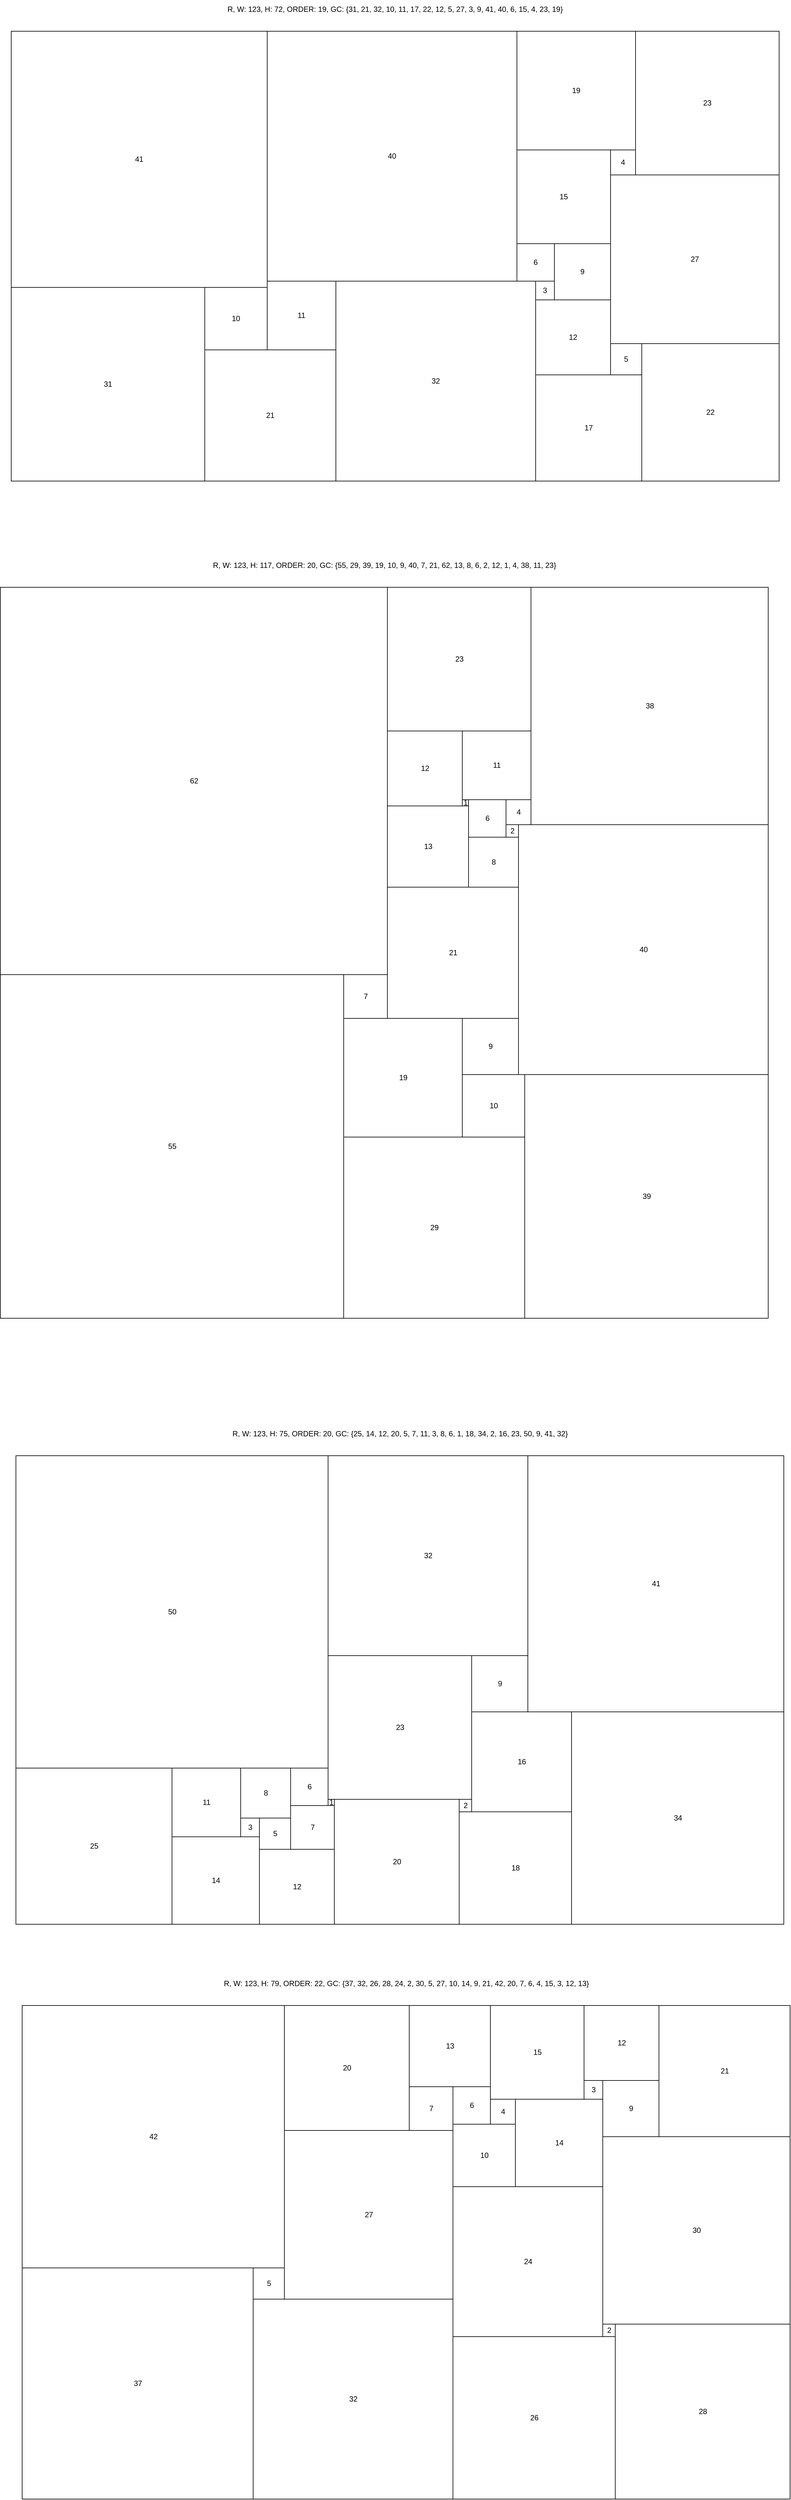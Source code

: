 <mxfile version="21.2.1" type="device">
  <diagram name="Page-1" id="H1nZVYqxkzLZFgEqRADx">
    <mxGraphModel dx="-324" dy="3057" grid="1" gridSize="10" guides="1" tooltips="1" connect="1" arrows="1" fold="1" page="1" pageScale="1" pageWidth="850" pageHeight="1100" math="0" shadow="0">
      <root>
        <mxCell id="0" />
        <mxCell id="1" parent="0" />
        <mxCell id="AsBp8XiL8Dx4Y6rQVwFH-10909" value="R, W: 123, H: 72, ORDER: 19, GC: {31, 21, 32, 10, 11, 17, 22, 12, 5, 27, 3, 9, 41, 40, 6, 15, 4, 23, 19} " style="text;html=1;strokeColor=none;fillColor=none;align=center;verticalAlign=middle;whiteSpace=wrap;rounded=0;flipV=1;" parent="1" vertex="1">
          <mxGeometry x="2610" width="1230" height="30" as="geometry" />
        </mxCell>
        <mxCell id="AsBp8XiL8Dx4Y6rQVwFH-16451" value="R, W: 123, H: 117, ORDER: 20, GC: {55, 29, 39, 19, 10, 9, 40, 7, 21, 62, 13, 8, 6, 2, 12, 1, 4, 38, 11, 23} " style="text;html=1;strokeColor=none;fillColor=none;align=center;verticalAlign=middle;whiteSpace=wrap;rounded=0;flipV=1;" parent="1" vertex="1">
          <mxGeometry x="2592.5" y="890" width="1230" height="30" as="geometry" />
        </mxCell>
        <mxCell id="AsBp8XiL8Dx4Y6rQVwFH-16493" value="R, W: 123, H: 75, ORDER: 20, GC: {25, 14, 12, 20, 5, 7, 11, 3, 8, 6, 1, 18, 34, 2, 16, 23, 50, 9, 41, 32} " style="text;html=1;strokeColor=none;fillColor=none;align=center;verticalAlign=middle;whiteSpace=wrap;rounded=0;flipV=1;" parent="1" vertex="1">
          <mxGeometry x="2617.5" y="2280" width="1230" height="30" as="geometry" />
        </mxCell>
        <mxCell id="AsBp8XiL8Dx4Y6rQVwFH-38799" value="R, W: 123, H: 79, ORDER: 22, GC: {37, 32, 26, 28, 24, 2, 30, 5, 27, 10, 14, 9, 21, 42, 20, 7, 6, 4, 15, 3, 12, 13} " style="text;html=1;strokeColor=none;fillColor=none;align=center;verticalAlign=middle;whiteSpace=wrap;rounded=0;flipV=1;" parent="1" vertex="1">
          <mxGeometry x="2627.5" y="3160" width="1230" height="30" as="geometry" />
        </mxCell>
        <mxCell id="5wZEhNf2xmxFaOo6h8vf-1" value="" style="group;flipV=1;" vertex="1" connectable="0" parent="1">
          <mxGeometry x="2610" y="50" width="1230" height="720" as="geometry" />
        </mxCell>
        <mxCell id="761dnnyQ54j-Cl0NHfQN-10910" value="31" style="rounded=0;whiteSpace=wrap;html=1;" parent="5wZEhNf2xmxFaOo6h8vf-1" vertex="1">
          <mxGeometry y="410" width="310" height="310" as="geometry" />
        </mxCell>
        <mxCell id="761dnnyQ54j-Cl0NHfQN-10911" value="21" style="rounded=0;whiteSpace=wrap;html=1;" parent="5wZEhNf2xmxFaOo6h8vf-1" vertex="1">
          <mxGeometry x="310" y="510" width="210" height="210" as="geometry" />
        </mxCell>
        <mxCell id="761dnnyQ54j-Cl0NHfQN-10912" value="32" style="rounded=0;whiteSpace=wrap;html=1;" parent="5wZEhNf2xmxFaOo6h8vf-1" vertex="1">
          <mxGeometry x="520" y="400" width="320" height="320" as="geometry" />
        </mxCell>
        <mxCell id="761dnnyQ54j-Cl0NHfQN-10913" value="10" style="rounded=0;whiteSpace=wrap;html=1;" parent="5wZEhNf2xmxFaOo6h8vf-1" vertex="1">
          <mxGeometry x="310" y="410" width="100" height="100" as="geometry" />
        </mxCell>
        <mxCell id="761dnnyQ54j-Cl0NHfQN-10914" value="11" style="rounded=0;whiteSpace=wrap;html=1;" parent="5wZEhNf2xmxFaOo6h8vf-1" vertex="1">
          <mxGeometry x="410" y="400" width="110" height="110" as="geometry" />
        </mxCell>
        <mxCell id="761dnnyQ54j-Cl0NHfQN-10915" value="17" style="rounded=0;whiteSpace=wrap;html=1;" parent="5wZEhNf2xmxFaOo6h8vf-1" vertex="1">
          <mxGeometry x="840" y="550" width="170" height="170" as="geometry" />
        </mxCell>
        <mxCell id="761dnnyQ54j-Cl0NHfQN-10916" value="22" style="rounded=0;whiteSpace=wrap;html=1;" parent="5wZEhNf2xmxFaOo6h8vf-1" vertex="1">
          <mxGeometry x="1010" y="500" width="220" height="220" as="geometry" />
        </mxCell>
        <mxCell id="761dnnyQ54j-Cl0NHfQN-10917" value="12" style="rounded=0;whiteSpace=wrap;html=1;" parent="5wZEhNf2xmxFaOo6h8vf-1" vertex="1">
          <mxGeometry x="840" y="430" width="120" height="120" as="geometry" />
        </mxCell>
        <mxCell id="761dnnyQ54j-Cl0NHfQN-10918" value="5" style="rounded=0;whiteSpace=wrap;html=1;" parent="5wZEhNf2xmxFaOo6h8vf-1" vertex="1">
          <mxGeometry x="960" y="500" width="50" height="50" as="geometry" />
        </mxCell>
        <mxCell id="761dnnyQ54j-Cl0NHfQN-10919" value="27" style="rounded=0;whiteSpace=wrap;html=1;" parent="5wZEhNf2xmxFaOo6h8vf-1" vertex="1">
          <mxGeometry x="960" y="230" width="270" height="270" as="geometry" />
        </mxCell>
        <mxCell id="761dnnyQ54j-Cl0NHfQN-10920" value="3" style="rounded=0;whiteSpace=wrap;html=1;" parent="5wZEhNf2xmxFaOo6h8vf-1" vertex="1">
          <mxGeometry x="840" y="400" width="30" height="30" as="geometry" />
        </mxCell>
        <mxCell id="761dnnyQ54j-Cl0NHfQN-10921" value="9" style="rounded=0;whiteSpace=wrap;html=1;" parent="5wZEhNf2xmxFaOo6h8vf-1" vertex="1">
          <mxGeometry x="870" y="340" width="90" height="90" as="geometry" />
        </mxCell>
        <mxCell id="761dnnyQ54j-Cl0NHfQN-10922" value="41" style="rounded=0;whiteSpace=wrap;html=1;" parent="5wZEhNf2xmxFaOo6h8vf-1" vertex="1">
          <mxGeometry width="410" height="410" as="geometry" />
        </mxCell>
        <mxCell id="761dnnyQ54j-Cl0NHfQN-10923" value="40" style="rounded=0;whiteSpace=wrap;html=1;" parent="5wZEhNf2xmxFaOo6h8vf-1" vertex="1">
          <mxGeometry x="410" width="400" height="400" as="geometry" />
        </mxCell>
        <mxCell id="761dnnyQ54j-Cl0NHfQN-10924" value="6" style="rounded=0;whiteSpace=wrap;html=1;" parent="5wZEhNf2xmxFaOo6h8vf-1" vertex="1">
          <mxGeometry x="810" y="340" width="60" height="60" as="geometry" />
        </mxCell>
        <mxCell id="761dnnyQ54j-Cl0NHfQN-10925" value="15" style="rounded=0;whiteSpace=wrap;html=1;" parent="5wZEhNf2xmxFaOo6h8vf-1" vertex="1">
          <mxGeometry x="810" y="190" width="150" height="150" as="geometry" />
        </mxCell>
        <mxCell id="761dnnyQ54j-Cl0NHfQN-10926" value="4" style="rounded=0;whiteSpace=wrap;html=1;" parent="5wZEhNf2xmxFaOo6h8vf-1" vertex="1">
          <mxGeometry x="960" y="190" width="40" height="40" as="geometry" />
        </mxCell>
        <mxCell id="761dnnyQ54j-Cl0NHfQN-10927" value="23" style="rounded=0;whiteSpace=wrap;html=1;" parent="5wZEhNf2xmxFaOo6h8vf-1" vertex="1">
          <mxGeometry x="1000" width="230" height="230" as="geometry" />
        </mxCell>
        <mxCell id="761dnnyQ54j-Cl0NHfQN-10928" value="19" style="rounded=0;whiteSpace=wrap;html=1;" parent="5wZEhNf2xmxFaOo6h8vf-1" vertex="1">
          <mxGeometry x="810" width="190" height="190" as="geometry" />
        </mxCell>
        <mxCell id="5wZEhNf2xmxFaOo6h8vf-2" value="" style="group;flipV=1;" vertex="1" connectable="0" parent="1">
          <mxGeometry x="2592.5" y="940" width="1230" height="1170" as="geometry" />
        </mxCell>
        <mxCell id="761dnnyQ54j-Cl0NHfQN-16452" value="55" style="rounded=0;whiteSpace=wrap;html=1;" parent="5wZEhNf2xmxFaOo6h8vf-2" vertex="1">
          <mxGeometry y="620" width="550" height="550" as="geometry" />
        </mxCell>
        <mxCell id="761dnnyQ54j-Cl0NHfQN-16453" value="29" style="rounded=0;whiteSpace=wrap;html=1;" parent="5wZEhNf2xmxFaOo6h8vf-2" vertex="1">
          <mxGeometry x="550" y="880" width="290" height="290" as="geometry" />
        </mxCell>
        <mxCell id="761dnnyQ54j-Cl0NHfQN-16454" value="39" style="rounded=0;whiteSpace=wrap;html=1;" parent="5wZEhNf2xmxFaOo6h8vf-2" vertex="1">
          <mxGeometry x="840" y="780" width="390" height="390" as="geometry" />
        </mxCell>
        <mxCell id="761dnnyQ54j-Cl0NHfQN-16455" value="19" style="rounded=0;whiteSpace=wrap;html=1;" parent="5wZEhNf2xmxFaOo6h8vf-2" vertex="1">
          <mxGeometry x="550" y="690" width="190" height="190" as="geometry" />
        </mxCell>
        <mxCell id="761dnnyQ54j-Cl0NHfQN-16456" value="10" style="rounded=0;whiteSpace=wrap;html=1;" parent="5wZEhNf2xmxFaOo6h8vf-2" vertex="1">
          <mxGeometry x="740" y="780" width="100" height="100" as="geometry" />
        </mxCell>
        <mxCell id="761dnnyQ54j-Cl0NHfQN-16457" value="9" style="rounded=0;whiteSpace=wrap;html=1;" parent="5wZEhNf2xmxFaOo6h8vf-2" vertex="1">
          <mxGeometry x="740" y="690" width="90" height="90" as="geometry" />
        </mxCell>
        <mxCell id="761dnnyQ54j-Cl0NHfQN-16458" value="40" style="rounded=0;whiteSpace=wrap;html=1;" parent="5wZEhNf2xmxFaOo6h8vf-2" vertex="1">
          <mxGeometry x="830" y="380" width="400" height="400" as="geometry" />
        </mxCell>
        <mxCell id="761dnnyQ54j-Cl0NHfQN-16459" value="7" style="rounded=0;whiteSpace=wrap;html=1;" parent="5wZEhNf2xmxFaOo6h8vf-2" vertex="1">
          <mxGeometry x="550" y="620" width="70" height="70" as="geometry" />
        </mxCell>
        <mxCell id="761dnnyQ54j-Cl0NHfQN-16460" value="21" style="rounded=0;whiteSpace=wrap;html=1;" parent="5wZEhNf2xmxFaOo6h8vf-2" vertex="1">
          <mxGeometry x="620" y="480" width="210" height="210" as="geometry" />
        </mxCell>
        <mxCell id="761dnnyQ54j-Cl0NHfQN-16461" value="62" style="rounded=0;whiteSpace=wrap;html=1;" parent="5wZEhNf2xmxFaOo6h8vf-2" vertex="1">
          <mxGeometry width="620" height="620" as="geometry" />
        </mxCell>
        <mxCell id="761dnnyQ54j-Cl0NHfQN-16462" value="13" style="rounded=0;whiteSpace=wrap;html=1;" parent="5wZEhNf2xmxFaOo6h8vf-2" vertex="1">
          <mxGeometry x="620" y="350" width="130" height="130" as="geometry" />
        </mxCell>
        <mxCell id="761dnnyQ54j-Cl0NHfQN-16463" value="8" style="rounded=0;whiteSpace=wrap;html=1;" parent="5wZEhNf2xmxFaOo6h8vf-2" vertex="1">
          <mxGeometry x="750" y="400" width="80" height="80" as="geometry" />
        </mxCell>
        <mxCell id="761dnnyQ54j-Cl0NHfQN-16464" value="6" style="rounded=0;whiteSpace=wrap;html=1;" parent="5wZEhNf2xmxFaOo6h8vf-2" vertex="1">
          <mxGeometry x="750" y="340" width="60" height="60" as="geometry" />
        </mxCell>
        <mxCell id="761dnnyQ54j-Cl0NHfQN-16465" value="2" style="rounded=0;whiteSpace=wrap;html=1;" parent="5wZEhNf2xmxFaOo6h8vf-2" vertex="1">
          <mxGeometry x="810" y="380" width="20" height="20" as="geometry" />
        </mxCell>
        <mxCell id="761dnnyQ54j-Cl0NHfQN-16466" value="12" style="rounded=0;whiteSpace=wrap;html=1;" parent="5wZEhNf2xmxFaOo6h8vf-2" vertex="1">
          <mxGeometry x="620" y="230" width="120" height="120" as="geometry" />
        </mxCell>
        <mxCell id="761dnnyQ54j-Cl0NHfQN-16467" value="1" style="rounded=0;whiteSpace=wrap;html=1;" parent="5wZEhNf2xmxFaOo6h8vf-2" vertex="1">
          <mxGeometry x="740" y="340" width="10" height="10" as="geometry" />
        </mxCell>
        <mxCell id="761dnnyQ54j-Cl0NHfQN-16468" value="4" style="rounded=0;whiteSpace=wrap;html=1;" parent="5wZEhNf2xmxFaOo6h8vf-2" vertex="1">
          <mxGeometry x="810" y="340" width="40" height="40" as="geometry" />
        </mxCell>
        <mxCell id="761dnnyQ54j-Cl0NHfQN-16469" value="38" style="rounded=0;whiteSpace=wrap;html=1;" parent="5wZEhNf2xmxFaOo6h8vf-2" vertex="1">
          <mxGeometry x="850" width="380" height="380" as="geometry" />
        </mxCell>
        <mxCell id="761dnnyQ54j-Cl0NHfQN-16470" value="11" style="rounded=0;whiteSpace=wrap;html=1;" parent="5wZEhNf2xmxFaOo6h8vf-2" vertex="1">
          <mxGeometry x="740" y="230" width="110" height="110" as="geometry" />
        </mxCell>
        <mxCell id="761dnnyQ54j-Cl0NHfQN-16471" value="23" style="rounded=0;whiteSpace=wrap;html=1;" parent="5wZEhNf2xmxFaOo6h8vf-2" vertex="1">
          <mxGeometry x="620" width="230" height="230" as="geometry" />
        </mxCell>
        <mxCell id="5wZEhNf2xmxFaOo6h8vf-3" value="" style="group;flipV=1;" vertex="1" connectable="0" parent="1">
          <mxGeometry x="2617.5" y="2330" width="1230" height="750" as="geometry" />
        </mxCell>
        <mxCell id="761dnnyQ54j-Cl0NHfQN-16494" value="25" style="rounded=0;whiteSpace=wrap;html=1;" parent="5wZEhNf2xmxFaOo6h8vf-3" vertex="1">
          <mxGeometry y="500" width="250" height="250" as="geometry" />
        </mxCell>
        <mxCell id="761dnnyQ54j-Cl0NHfQN-16495" value="14" style="rounded=0;whiteSpace=wrap;html=1;" parent="5wZEhNf2xmxFaOo6h8vf-3" vertex="1">
          <mxGeometry x="250" y="610" width="140" height="140" as="geometry" />
        </mxCell>
        <mxCell id="761dnnyQ54j-Cl0NHfQN-16496" value="12" style="rounded=0;whiteSpace=wrap;html=1;" parent="5wZEhNf2xmxFaOo6h8vf-3" vertex="1">
          <mxGeometry x="390" y="630" width="120" height="120" as="geometry" />
        </mxCell>
        <mxCell id="761dnnyQ54j-Cl0NHfQN-16497" value="20" style="rounded=0;whiteSpace=wrap;html=1;" parent="5wZEhNf2xmxFaOo6h8vf-3" vertex="1">
          <mxGeometry x="510" y="550" width="200" height="200" as="geometry" />
        </mxCell>
        <mxCell id="761dnnyQ54j-Cl0NHfQN-16498" value="5" style="rounded=0;whiteSpace=wrap;html=1;" parent="5wZEhNf2xmxFaOo6h8vf-3" vertex="1">
          <mxGeometry x="390" y="580" width="50" height="50" as="geometry" />
        </mxCell>
        <mxCell id="761dnnyQ54j-Cl0NHfQN-16499" value="7" style="rounded=0;whiteSpace=wrap;html=1;" parent="5wZEhNf2xmxFaOo6h8vf-3" vertex="1">
          <mxGeometry x="440" y="560" width="70" height="70" as="geometry" />
        </mxCell>
        <mxCell id="761dnnyQ54j-Cl0NHfQN-16500" value="11" style="rounded=0;whiteSpace=wrap;html=1;" parent="5wZEhNf2xmxFaOo6h8vf-3" vertex="1">
          <mxGeometry x="250" y="500" width="110" height="110" as="geometry" />
        </mxCell>
        <mxCell id="761dnnyQ54j-Cl0NHfQN-16501" value="3" style="rounded=0;whiteSpace=wrap;html=1;" parent="5wZEhNf2xmxFaOo6h8vf-3" vertex="1">
          <mxGeometry x="360" y="580" width="30" height="30" as="geometry" />
        </mxCell>
        <mxCell id="761dnnyQ54j-Cl0NHfQN-16502" value="8" style="rounded=0;whiteSpace=wrap;html=1;" parent="5wZEhNf2xmxFaOo6h8vf-3" vertex="1">
          <mxGeometry x="360" y="500" width="80" height="80" as="geometry" />
        </mxCell>
        <mxCell id="761dnnyQ54j-Cl0NHfQN-16503" value="6" style="rounded=0;whiteSpace=wrap;html=1;" parent="5wZEhNf2xmxFaOo6h8vf-3" vertex="1">
          <mxGeometry x="440" y="500" width="60" height="60" as="geometry" />
        </mxCell>
        <mxCell id="761dnnyQ54j-Cl0NHfQN-16504" value="1" style="rounded=0;whiteSpace=wrap;html=1;" parent="5wZEhNf2xmxFaOo6h8vf-3" vertex="1">
          <mxGeometry x="500" y="550" width="10" height="10" as="geometry" />
        </mxCell>
        <mxCell id="761dnnyQ54j-Cl0NHfQN-16505" value="18" style="rounded=0;whiteSpace=wrap;html=1;" parent="5wZEhNf2xmxFaOo6h8vf-3" vertex="1">
          <mxGeometry x="710" y="570" width="180" height="180" as="geometry" />
        </mxCell>
        <mxCell id="761dnnyQ54j-Cl0NHfQN-16506" value="34" style="rounded=0;whiteSpace=wrap;html=1;" parent="5wZEhNf2xmxFaOo6h8vf-3" vertex="1">
          <mxGeometry x="890" y="410" width="340" height="340" as="geometry" />
        </mxCell>
        <mxCell id="761dnnyQ54j-Cl0NHfQN-16507" value="2" style="rounded=0;whiteSpace=wrap;html=1;" parent="5wZEhNf2xmxFaOo6h8vf-3" vertex="1">
          <mxGeometry x="710" y="550" width="20" height="20" as="geometry" />
        </mxCell>
        <mxCell id="761dnnyQ54j-Cl0NHfQN-16508" value="16" style="rounded=0;whiteSpace=wrap;html=1;" parent="5wZEhNf2xmxFaOo6h8vf-3" vertex="1">
          <mxGeometry x="730" y="410" width="160" height="160" as="geometry" />
        </mxCell>
        <mxCell id="761dnnyQ54j-Cl0NHfQN-16509" value="23" style="rounded=0;whiteSpace=wrap;html=1;" parent="5wZEhNf2xmxFaOo6h8vf-3" vertex="1">
          <mxGeometry x="500" y="320" width="230" height="230" as="geometry" />
        </mxCell>
        <mxCell id="761dnnyQ54j-Cl0NHfQN-16510" value="50" style="rounded=0;whiteSpace=wrap;html=1;" parent="5wZEhNf2xmxFaOo6h8vf-3" vertex="1">
          <mxGeometry width="500" height="500" as="geometry" />
        </mxCell>
        <mxCell id="761dnnyQ54j-Cl0NHfQN-16511" value="9" style="rounded=0;whiteSpace=wrap;html=1;" parent="5wZEhNf2xmxFaOo6h8vf-3" vertex="1">
          <mxGeometry x="730" y="320" width="90" height="90" as="geometry" />
        </mxCell>
        <mxCell id="761dnnyQ54j-Cl0NHfQN-16512" value="41" style="rounded=0;whiteSpace=wrap;html=1;" parent="5wZEhNf2xmxFaOo6h8vf-3" vertex="1">
          <mxGeometry x="820" width="410" height="410" as="geometry" />
        </mxCell>
        <mxCell id="761dnnyQ54j-Cl0NHfQN-16513" value="32" style="rounded=0;whiteSpace=wrap;html=1;" parent="5wZEhNf2xmxFaOo6h8vf-3" vertex="1">
          <mxGeometry x="500" width="320" height="320" as="geometry" />
        </mxCell>
        <mxCell id="5wZEhNf2xmxFaOo6h8vf-4" value="" style="group;flipV=1;" vertex="1" connectable="0" parent="1">
          <mxGeometry x="2627.5" y="3210" width="1230" height="790" as="geometry" />
        </mxCell>
        <mxCell id="761dnnyQ54j-Cl0NHfQN-38800" value="37" style="rounded=0;whiteSpace=wrap;html=1;" parent="5wZEhNf2xmxFaOo6h8vf-4" vertex="1">
          <mxGeometry y="420" width="370" height="370" as="geometry" />
        </mxCell>
        <mxCell id="761dnnyQ54j-Cl0NHfQN-38801" value="32" style="rounded=0;whiteSpace=wrap;html=1;" parent="5wZEhNf2xmxFaOo6h8vf-4" vertex="1">
          <mxGeometry x="370" y="470" width="320" height="320" as="geometry" />
        </mxCell>
        <mxCell id="761dnnyQ54j-Cl0NHfQN-38802" value="26" style="rounded=0;whiteSpace=wrap;html=1;" parent="5wZEhNf2xmxFaOo6h8vf-4" vertex="1">
          <mxGeometry x="690" y="530" width="260" height="260" as="geometry" />
        </mxCell>
        <mxCell id="761dnnyQ54j-Cl0NHfQN-38803" value="28" style="rounded=0;whiteSpace=wrap;html=1;" parent="5wZEhNf2xmxFaOo6h8vf-4" vertex="1">
          <mxGeometry x="950" y="510" width="280" height="280" as="geometry" />
        </mxCell>
        <mxCell id="761dnnyQ54j-Cl0NHfQN-38804" value="24" style="rounded=0;whiteSpace=wrap;html=1;" parent="5wZEhNf2xmxFaOo6h8vf-4" vertex="1">
          <mxGeometry x="690" y="290" width="240" height="240" as="geometry" />
        </mxCell>
        <mxCell id="761dnnyQ54j-Cl0NHfQN-38805" value="2" style="rounded=0;whiteSpace=wrap;html=1;" parent="5wZEhNf2xmxFaOo6h8vf-4" vertex="1">
          <mxGeometry x="930" y="510" width="20" height="20" as="geometry" />
        </mxCell>
        <mxCell id="761dnnyQ54j-Cl0NHfQN-38806" value="30" style="rounded=0;whiteSpace=wrap;html=1;" parent="5wZEhNf2xmxFaOo6h8vf-4" vertex="1">
          <mxGeometry x="930" y="210" width="300" height="300" as="geometry" />
        </mxCell>
        <mxCell id="761dnnyQ54j-Cl0NHfQN-38807" value="5" style="rounded=0;whiteSpace=wrap;html=1;" parent="5wZEhNf2xmxFaOo6h8vf-4" vertex="1">
          <mxGeometry x="370" y="420" width="50" height="50" as="geometry" />
        </mxCell>
        <mxCell id="761dnnyQ54j-Cl0NHfQN-38808" value="27" style="rounded=0;whiteSpace=wrap;html=1;" parent="5wZEhNf2xmxFaOo6h8vf-4" vertex="1">
          <mxGeometry x="420" y="200" width="270" height="270" as="geometry" />
        </mxCell>
        <mxCell id="761dnnyQ54j-Cl0NHfQN-38809" value="10" style="rounded=0;whiteSpace=wrap;html=1;" parent="5wZEhNf2xmxFaOo6h8vf-4" vertex="1">
          <mxGeometry x="690" y="190" width="100" height="100" as="geometry" />
        </mxCell>
        <mxCell id="761dnnyQ54j-Cl0NHfQN-38810" value="14" style="rounded=0;whiteSpace=wrap;html=1;" parent="5wZEhNf2xmxFaOo6h8vf-4" vertex="1">
          <mxGeometry x="790" y="150" width="140" height="140" as="geometry" />
        </mxCell>
        <mxCell id="761dnnyQ54j-Cl0NHfQN-38811" value="9" style="rounded=0;whiteSpace=wrap;html=1;" parent="5wZEhNf2xmxFaOo6h8vf-4" vertex="1">
          <mxGeometry x="930" y="120" width="90" height="90" as="geometry" />
        </mxCell>
        <mxCell id="761dnnyQ54j-Cl0NHfQN-38812" value="21" style="rounded=0;whiteSpace=wrap;html=1;" parent="5wZEhNf2xmxFaOo6h8vf-4" vertex="1">
          <mxGeometry x="1020" width="210" height="210" as="geometry" />
        </mxCell>
        <mxCell id="761dnnyQ54j-Cl0NHfQN-38813" value="42" style="rounded=0;whiteSpace=wrap;html=1;" parent="5wZEhNf2xmxFaOo6h8vf-4" vertex="1">
          <mxGeometry width="420" height="420" as="geometry" />
        </mxCell>
        <mxCell id="761dnnyQ54j-Cl0NHfQN-38814" value="20" style="rounded=0;whiteSpace=wrap;html=1;" parent="5wZEhNf2xmxFaOo6h8vf-4" vertex="1">
          <mxGeometry x="420" width="200" height="200" as="geometry" />
        </mxCell>
        <mxCell id="761dnnyQ54j-Cl0NHfQN-38815" value="7" style="rounded=0;whiteSpace=wrap;html=1;" parent="5wZEhNf2xmxFaOo6h8vf-4" vertex="1">
          <mxGeometry x="620" y="130" width="70" height="70" as="geometry" />
        </mxCell>
        <mxCell id="761dnnyQ54j-Cl0NHfQN-38816" value="6" style="rounded=0;whiteSpace=wrap;html=1;" parent="5wZEhNf2xmxFaOo6h8vf-4" vertex="1">
          <mxGeometry x="690" y="130" width="60" height="60" as="geometry" />
        </mxCell>
        <mxCell id="761dnnyQ54j-Cl0NHfQN-38817" value="4" style="rounded=0;whiteSpace=wrap;html=1;" parent="5wZEhNf2xmxFaOo6h8vf-4" vertex="1">
          <mxGeometry x="750" y="150" width="40" height="40" as="geometry" />
        </mxCell>
        <mxCell id="761dnnyQ54j-Cl0NHfQN-38818" value="15" style="rounded=0;whiteSpace=wrap;html=1;" parent="5wZEhNf2xmxFaOo6h8vf-4" vertex="1">
          <mxGeometry x="750" width="150" height="150" as="geometry" />
        </mxCell>
        <mxCell id="761dnnyQ54j-Cl0NHfQN-38819" value="3" style="rounded=0;whiteSpace=wrap;html=1;" parent="5wZEhNf2xmxFaOo6h8vf-4" vertex="1">
          <mxGeometry x="900" y="120" width="30" height="30" as="geometry" />
        </mxCell>
        <mxCell id="761dnnyQ54j-Cl0NHfQN-38820" value="12" style="rounded=0;whiteSpace=wrap;html=1;" parent="5wZEhNf2xmxFaOo6h8vf-4" vertex="1">
          <mxGeometry x="900" width="120" height="120" as="geometry" />
        </mxCell>
        <mxCell id="761dnnyQ54j-Cl0NHfQN-38821" value="13" style="rounded=0;whiteSpace=wrap;html=1;" parent="5wZEhNf2xmxFaOo6h8vf-4" vertex="1">
          <mxGeometry x="620" width="130" height="130" as="geometry" />
        </mxCell>
      </root>
    </mxGraphModel>
  </diagram>
</mxfile>
